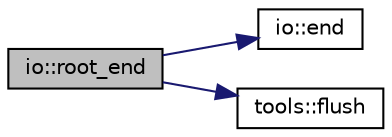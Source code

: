 digraph "io::root_end"
{
 // INTERACTIVE_SVG=YES
 // LATEX_PDF_SIZE
  edge [fontname="Helvetica",fontsize="10",labelfontname="Helvetica",labelfontsize="10"];
  node [fontname="Helvetica",fontsize="10",shape=record];
  rankdir="LR";
  Node1 [label="io::root_end",height=0.2,width=0.4,color="black", fillcolor="grey75", style="filled", fontcolor="black",tooltip="Finalizes ROOT file processing, closing any ROOT files opened by root_begin."];
  Node1 -> Node2 [color="midnightblue",fontsize="10",style="solid",fontname="Helvetica"];
  Node2 [label="io::end",height=0.2,width=0.4,color="black", fillcolor="white", style="filled",URL="$classio.html#a65ca69ec5f12d0f3a463396bcff84d77",tooltip="Ends the current I/O session, closing any open files."];
  Node1 -> Node3 [color="midnightblue",fontsize="10",style="solid",fontname="Helvetica"];
  Node3 [label="tools::flush",height=0.2,width=0.4,color="black", fillcolor="white", style="filled",URL="$classtools.html#abce97603aeadeaa04fa6c6ff6c721eda",tooltip="Empties a vector and all objects it points to."];
}
